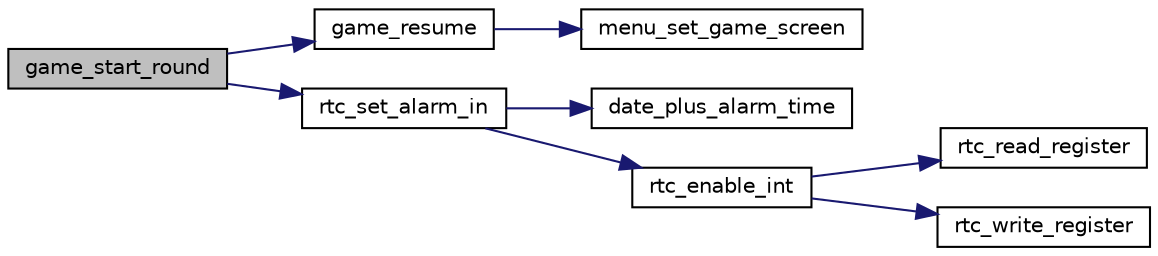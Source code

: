 digraph "game_start_round"
{
 // LATEX_PDF_SIZE
  edge [fontname="Helvetica",fontsize="10",labelfontname="Helvetica",labelfontsize="10"];
  node [fontname="Helvetica",fontsize="10",shape=record];
  rankdir="LR";
  Node1 [label="game_start_round",height=0.2,width=0.4,color="black", fillcolor="grey75", style="filled", fontcolor="black",tooltip="Starts the already created round."];
  Node1 -> Node2 [color="midnightblue",fontsize="10",style="solid",fontname="Helvetica"];
  Node2 [label="game_resume",height=0.2,width=0.4,color="black", fillcolor="white", style="filled",URL="$group__game.html#ga52118602811d7516e865c66a7410fd58",tooltip="Resumes the game."];
  Node2 -> Node3 [color="midnightblue",fontsize="10",style="solid",fontname="Helvetica"];
  Node3 [label="menu_set_game_screen",height=0.2,width=0.4,color="black", fillcolor="white", style="filled",URL="$group__menu.html#gaa2f9ad11fdc632d1a6cb3d2ab271f776",tooltip="Sets the menu to the game screen."];
  Node1 -> Node4 [color="midnightblue",fontsize="10",style="solid",fontname="Helvetica"];
  Node4 [label="rtc_set_alarm_in",height=0.2,width=0.4,color="black", fillcolor="white", style="filled",URL="$group__rtc.html#ga49dc9bc6e37a97deaf7ee0dc0f9110e1",tooltip="Sets an alarm with remaining time to alarm from now."];
  Node4 -> Node5 [color="midnightblue",fontsize="10",style="solid",fontname="Helvetica"];
  Node5 [label="date_plus_alarm_time",height=0.2,width=0.4,color="black", fillcolor="white", style="filled",URL="$group__date.html#gacf12b565d3e4489dd6026ce1ee6b5ebc",tooltip="Adds a date_t to a rtc_alarm_time_t."];
  Node4 -> Node6 [color="midnightblue",fontsize="10",style="solid",fontname="Helvetica"];
  Node6 [label="rtc_enable_int",height=0.2,width=0.4,color="black", fillcolor="white", style="filled",URL="$group__rtc.html#ga2780c6d57b30b6d1804927a1d5c1dd1b",tooltip="Enables a type of interrupt with the given configuration."];
  Node6 -> Node7 [color="midnightblue",fontsize="10",style="solid",fontname="Helvetica"];
  Node7 [label="rtc_read_register",height=0.2,width=0.4,color="black", fillcolor="white", style="filled",URL="$group__rtc.html#gaeb22f43773d6e29365a07f7f847dfbb9",tooltip="Reads data from a RTC register."];
  Node6 -> Node8 [color="midnightblue",fontsize="10",style="solid",fontname="Helvetica"];
  Node8 [label="rtc_write_register",height=0.2,width=0.4,color="black", fillcolor="white", style="filled",URL="$group__rtc.html#ga30aa093c07ae9ee5626c2a50a40641d1",tooltip="Writes data to a RTC register."];
}
